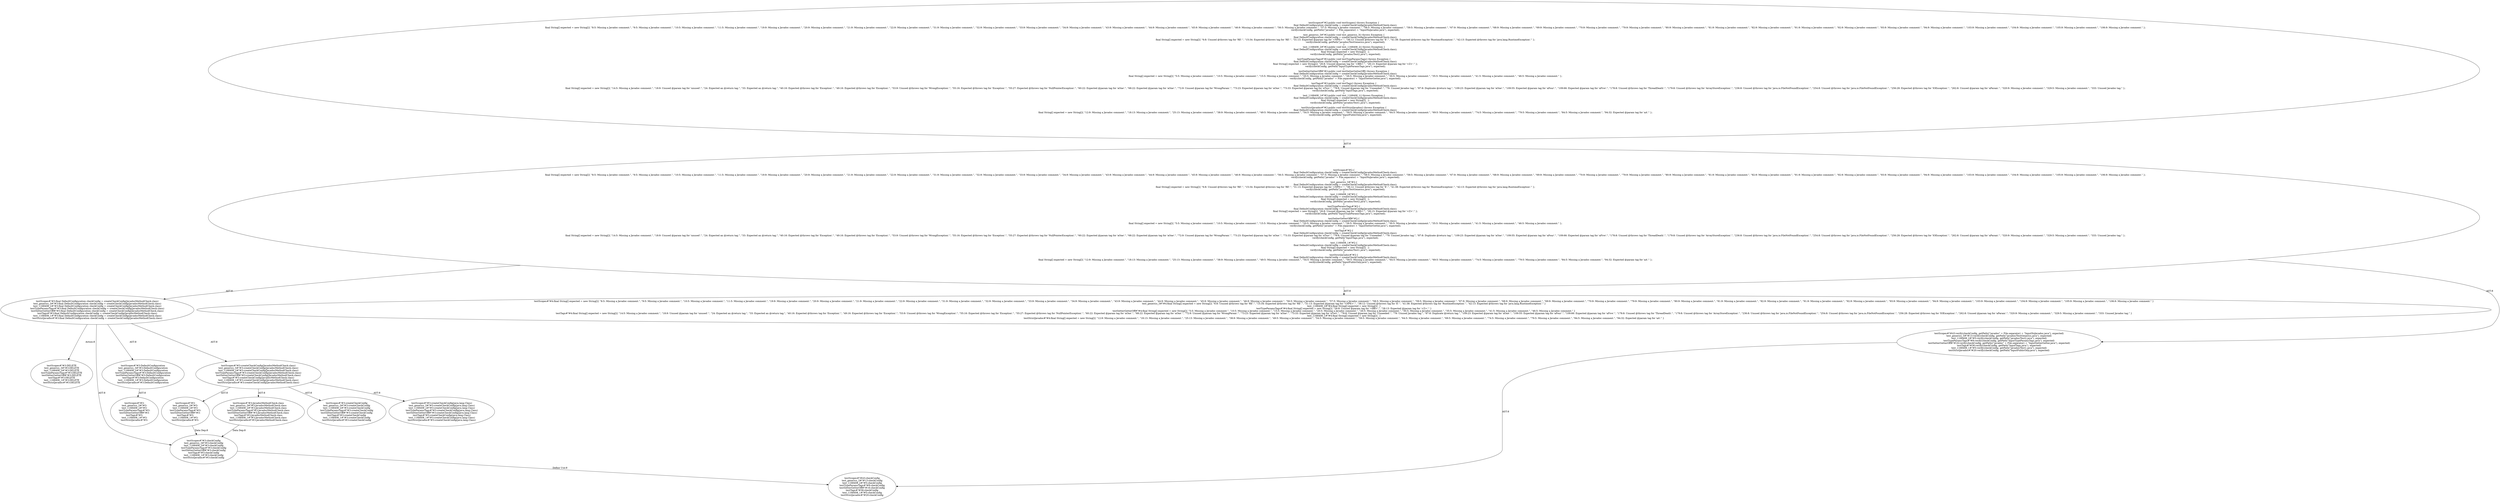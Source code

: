digraph "Pattern" {
0 [label="testScopes#?#3:DELETE
test_generics_3#?#3:DELETE
test_1168408_2#?#3:DELETE
testTypeParamsTags#?#3:DELETE
testSetterGetterOff#?#3:DELETE
testTags#?#3:DELETE
test_1168408_1#?#3:DELETE
testStrictJavadoc#?#3:DELETE" shape=ellipse]
1 [label="testScopes#?#3:final DefaultConfiguration checkConfig = createCheckConfig(JavadocMethodCheck.class)
test_generics_3#?#3:final DefaultConfiguration checkConfig = createCheckConfig(JavadocMethodCheck.class)
test_1168408_2#?#3:final DefaultConfiguration checkConfig = createCheckConfig(JavadocMethodCheck.class)
testTypeParamsTags#?#3:final DefaultConfiguration checkConfig = createCheckConfig(JavadocMethodCheck.class)
testSetterGetterOff#?#3:final DefaultConfiguration checkConfig = createCheckConfig(JavadocMethodCheck.class)
testTags#?#3:final DefaultConfiguration checkConfig = createCheckConfig(JavadocMethodCheck.class)
test_1168408_1#?#3:final DefaultConfiguration checkConfig = createCheckConfig(JavadocMethodCheck.class)
testStrictJavadoc#?#3:final DefaultConfiguration checkConfig = createCheckConfig(JavadocMethodCheck.class)" shape=ellipse]
2 [label="testScopes#?#2:\{
    final DefaultConfiguration checkConfig = createCheckConfig(JavadocMethodCheck.class);
    final String[] expected = new String[]\{ \"8:5: Missing a Javadoc comment.\", \"9:5: Missing a Javadoc comment.\", \"10:5: Missing a Javadoc comment.\", \"11:5: Missing a Javadoc comment.\", \"19:9: Missing a Javadoc comment.\", \"20:9: Missing a Javadoc comment.\", \"21:9: Missing a Javadoc comment.\", \"22:9: Missing a Javadoc comment.\", \"31:9: Missing a Javadoc comment.\", \"32:9: Missing a Javadoc comment.\", \"33:9: Missing a Javadoc comment.\", \"34:9: Missing a Javadoc comment.\", \"43:9: Missing a Javadoc comment.\", \"44:9: Missing a Javadoc comment.\", \"45:9: Missing a Javadoc comment.\", \"46:9: Missing a Javadoc comment.\", \"56:5: Missing a Javadoc comment.\", \"57:5: Missing a Javadoc comment.\", \"58:5: Missing a Javadoc comment.\", \"59:5: Missing a Javadoc comment.\", \"67:9: Missing a Javadoc comment.\", \"68:9: Missing a Javadoc comment.\", \"69:9: Missing a Javadoc comment.\", \"70:9: Missing a Javadoc comment.\", \"79:9: Missing a Javadoc comment.\", \"80:9: Missing a Javadoc comment.\", \"81:9: Missing a Javadoc comment.\", \"82:9: Missing a Javadoc comment.\", \"91:9: Missing a Javadoc comment.\", \"92:9: Missing a Javadoc comment.\", \"93:9: Missing a Javadoc comment.\", \"94:9: Missing a Javadoc comment.\", \"103:9: Missing a Javadoc comment.\", \"104:9: Missing a Javadoc comment.\", \"105:9: Missing a Javadoc comment.\", \"106:9: Missing a Javadoc comment.\" \};
    verify(checkConfig, getPath((\"javadoc\" + File.separator) + \"InputNoJavadoc.java\"), expected);
\}
test_generics_3#?#2:\{
    final DefaultConfiguration checkConfig = createCheckConfig(JavadocMethodCheck.class);
    final String[] expected = new String[]\{ \"6:8: Unused @throws tag for 'RE'.\", \"15:34: Expected @throws tag for 'RE'.\", \"31:13: Expected @param tag for '<NPE>'.\", \"38:12: Unused @throws tag for 'E'.\", \"41:38: Expected @throws tag for 'RuntimeException'.\", \"42:13: Expected @throws tag for 'java.lang.RuntimeException'.\" \};
    verify(checkConfig, getPath(\"javadoc/TestGenerics.java\"), expected);
\}
test_1168408_2#?#2:\{
    final DefaultConfiguration checkConfig = createCheckConfig(JavadocMethodCheck.class);
    final String[] expected = new String[]\{  \};
    verify(checkConfig, getPath(\"javadoc/Test2.java\"), expected);
\}
testTypeParamsTags#?#2:\{
    final DefaultConfiguration checkConfig = createCheckConfig(JavadocMethodCheck.class);
    final String[] expected = new String[]\{ \"26:8: Unused @param tag for '<BB>'.\", \"28:13: Expected @param tag for '<Z>'.\" \};
    verify(checkConfig, getPath(\"InputTypeParamsTags.java\"), expected);
\}
testSetterGetterOff#?#2:\{
    final DefaultConfiguration checkConfig = createCheckConfig(JavadocMethodCheck.class);
    final String[] expected = new String[]\{ \"5:5: Missing a Javadoc comment.\", \"10:5: Missing a Javadoc comment.\", \"15:5: Missing a Javadoc comment.\", \"20:5: Missing a Javadoc comment.\", \"26:5: Missing a Javadoc comment.\", \"30:5: Missing a Javadoc comment.\", \"35:5: Missing a Javadoc comment.\", \"41:5: Missing a Javadoc comment.\", \"46:5: Missing a Javadoc comment.\" \};
    verify(checkConfig, getPath((\"javadoc\" + File.separator) + \"InputSetterGetter.java\"), expected);
\}
testTags#?#2:\{
    final DefaultConfiguration checkConfig = createCheckConfig(JavadocMethodCheck.class);
    final String[] expected = new String[]\{ \"14:5: Missing a Javadoc comment.\", \"18:9: Unused @param tag for 'unused'.\", \"24: Expected an @return tag.\", \"33: Expected an @return tag.\", \"40:16: Expected @throws tag for 'Exception'.\", \"49:16: Expected @throws tag for 'Exception'.\", \"53:9: Unused @throws tag for 'WrongException'.\", \"55:16: Expected @throws tag for 'Exception'.\", \"55:27: Expected @throws tag for 'NullPointerException'.\", \"60:22: Expected @param tag for 'aOne'.\", \"68:22: Expected @param tag for 'aOne'.\", \"72:9: Unused @param tag for 'WrongParam'.\", \"73:23: Expected @param tag for 'aOne'.\", \"73:33: Expected @param tag for 'aTwo'.\", \"78:8: Unused @param tag for 'Unneeded'.\", \"79: Unused Javadoc tag.\", \"87:8: Duplicate @return tag.\", \"109:23: Expected @param tag for 'aOne'.\", \"109:55: Expected @param tag for 'aFour'.\", \"109:66: Expected @param tag for 'aFive'.\", \"178:8: Unused @throws tag for 'ThreadDeath'.\", \"179:8: Unused @throws tag for 'ArrayStoreException'.\", \"236:8: Unused @throws tag for 'java.io.FileNotFoundException'.\", \"254:8: Unused @throws tag for 'java.io.FileNotFoundException'.\", \"256:28: Expected @throws tag for 'IOException'.\", \"262:8: Unused @param tag for 'aParam'.\", \"320:9: Missing a Javadoc comment.\", \"329:5: Missing a Javadoc comment.\", \"333: Unused Javadoc tag.\" \};
    verify(checkConfig, getPath(\"InputTags.java\"), expected);
\}
test_1168408_1#?#2:\{
    final DefaultConfiguration checkConfig = createCheckConfig(JavadocMethodCheck.class);
    final String[] expected = new String[]\{  \};
    verify(checkConfig, getPath(\"javadoc/Test1.java\"), expected);
\}
testStrictJavadoc#?#2:\{
    final DefaultConfiguration checkConfig = createCheckConfig(JavadocMethodCheck.class);
    final String[] expected = new String[]\{ \"12:9: Missing a Javadoc comment.\", \"18:13: Missing a Javadoc comment.\", \"25:13: Missing a Javadoc comment.\", \"38:9: Missing a Javadoc comment.\", \"49:5: Missing a Javadoc comment.\", \"54:5: Missing a Javadoc comment.\", \"59:5: Missing a Javadoc comment.\", \"64:5: Missing a Javadoc comment.\", \"69:5: Missing a Javadoc comment.\", \"74:5: Missing a Javadoc comment.\", \"79:5: Missing a Javadoc comment.\", \"84:5: Missing a Javadoc comment.\", \"94:32: Expected @param tag for 'aA'.\" \};
    verify(checkConfig, getPath(\"InputPublicOnly.java\"), expected);
\}" shape=ellipse]
3 [label="testScopes#?#2:public void testScopes() throws Exception \{
    final DefaultConfiguration checkConfig = createCheckConfig(JavadocMethodCheck.class);
    final String[] expected = new String[]\{ \"8:5: Missing a Javadoc comment.\", \"9:5: Missing a Javadoc comment.\", \"10:5: Missing a Javadoc comment.\", \"11:5: Missing a Javadoc comment.\", \"19:9: Missing a Javadoc comment.\", \"20:9: Missing a Javadoc comment.\", \"21:9: Missing a Javadoc comment.\", \"22:9: Missing a Javadoc comment.\", \"31:9: Missing a Javadoc comment.\", \"32:9: Missing a Javadoc comment.\", \"33:9: Missing a Javadoc comment.\", \"34:9: Missing a Javadoc comment.\", \"43:9: Missing a Javadoc comment.\", \"44:9: Missing a Javadoc comment.\", \"45:9: Missing a Javadoc comment.\", \"46:9: Missing a Javadoc comment.\", \"56:5: Missing a Javadoc comment.\", \"57:5: Missing a Javadoc comment.\", \"58:5: Missing a Javadoc comment.\", \"59:5: Missing a Javadoc comment.\", \"67:9: Missing a Javadoc comment.\", \"68:9: Missing a Javadoc comment.\", \"69:9: Missing a Javadoc comment.\", \"70:9: Missing a Javadoc comment.\", \"79:9: Missing a Javadoc comment.\", \"80:9: Missing a Javadoc comment.\", \"81:9: Missing a Javadoc comment.\", \"82:9: Missing a Javadoc comment.\", \"91:9: Missing a Javadoc comment.\", \"92:9: Missing a Javadoc comment.\", \"93:9: Missing a Javadoc comment.\", \"94:9: Missing a Javadoc comment.\", \"103:9: Missing a Javadoc comment.\", \"104:9: Missing a Javadoc comment.\", \"105:9: Missing a Javadoc comment.\", \"106:9: Missing a Javadoc comment.\" \};
    verify(checkConfig, getPath((\"javadoc\" + File.separator) + \"InputNoJavadoc.java\"), expected);
\}
test_generics_3#?#2:public void test_generics_3() throws Exception \{
    final DefaultConfiguration checkConfig = createCheckConfig(JavadocMethodCheck.class);
    final String[] expected = new String[]\{ \"6:8: Unused @throws tag for 'RE'.\", \"15:34: Expected @throws tag for 'RE'.\", \"31:13: Expected @param tag for '<NPE>'.\", \"38:12: Unused @throws tag for 'E'.\", \"41:38: Expected @throws tag for 'RuntimeException'.\", \"42:13: Expected @throws tag for 'java.lang.RuntimeException'.\" \};
    verify(checkConfig, getPath(\"javadoc/TestGenerics.java\"), expected);
\}
test_1168408_2#?#2:public void test_1168408_2() throws Exception \{
    final DefaultConfiguration checkConfig = createCheckConfig(JavadocMethodCheck.class);
    final String[] expected = new String[]\{  \};
    verify(checkConfig, getPath(\"javadoc/Test2.java\"), expected);
\}
testTypeParamsTags#?#2:public void testTypeParamsTags() throws Exception \{
    final DefaultConfiguration checkConfig = createCheckConfig(JavadocMethodCheck.class);
    final String[] expected = new String[]\{ \"26:8: Unused @param tag for '<BB>'.\", \"28:13: Expected @param tag for '<Z>'.\" \};
    verify(checkConfig, getPath(\"InputTypeParamsTags.java\"), expected);
\}
testSetterGetterOff#?#2:public void testSetterGetterOff() throws Exception \{
    final DefaultConfiguration checkConfig = createCheckConfig(JavadocMethodCheck.class);
    final String[] expected = new String[]\{ \"5:5: Missing a Javadoc comment.\", \"10:5: Missing a Javadoc comment.\", \"15:5: Missing a Javadoc comment.\", \"20:5: Missing a Javadoc comment.\", \"26:5: Missing a Javadoc comment.\", \"30:5: Missing a Javadoc comment.\", \"35:5: Missing a Javadoc comment.\", \"41:5: Missing a Javadoc comment.\", \"46:5: Missing a Javadoc comment.\" \};
    verify(checkConfig, getPath((\"javadoc\" + File.separator) + \"InputSetterGetter.java\"), expected);
\}
testTags#?#2:public void testTags() throws Exception \{
    final DefaultConfiguration checkConfig = createCheckConfig(JavadocMethodCheck.class);
    final String[] expected = new String[]\{ \"14:5: Missing a Javadoc comment.\", \"18:9: Unused @param tag for 'unused'.\", \"24: Expected an @return tag.\", \"33: Expected an @return tag.\", \"40:16: Expected @throws tag for 'Exception'.\", \"49:16: Expected @throws tag for 'Exception'.\", \"53:9: Unused @throws tag for 'WrongException'.\", \"55:16: Expected @throws tag for 'Exception'.\", \"55:27: Expected @throws tag for 'NullPointerException'.\", \"60:22: Expected @param tag for 'aOne'.\", \"68:22: Expected @param tag for 'aOne'.\", \"72:9: Unused @param tag for 'WrongParam'.\", \"73:23: Expected @param tag for 'aOne'.\", \"73:33: Expected @param tag for 'aTwo'.\", \"78:8: Unused @param tag for 'Unneeded'.\", \"79: Unused Javadoc tag.\", \"87:8: Duplicate @return tag.\", \"109:23: Expected @param tag for 'aOne'.\", \"109:55: Expected @param tag for 'aFour'.\", \"109:66: Expected @param tag for 'aFive'.\", \"178:8: Unused @throws tag for 'ThreadDeath'.\", \"179:8: Unused @throws tag for 'ArrayStoreException'.\", \"236:8: Unused @throws tag for 'java.io.FileNotFoundException'.\", \"254:8: Unused @throws tag for 'java.io.FileNotFoundException'.\", \"256:28: Expected @throws tag for 'IOException'.\", \"262:8: Unused @param tag for 'aParam'.\", \"320:9: Missing a Javadoc comment.\", \"329:5: Missing a Javadoc comment.\", \"333: Unused Javadoc tag.\" \};
    verify(checkConfig, getPath(\"InputTags.java\"), expected);
\}
test_1168408_1#?#2:public void test_1168408_1() throws Exception \{
    final DefaultConfiguration checkConfig = createCheckConfig(JavadocMethodCheck.class);
    final String[] expected = new String[]\{  \};
    verify(checkConfig, getPath(\"javadoc/Test1.java\"), expected);
\}
testStrictJavadoc#?#2:public void testStrictJavadoc() throws Exception \{
    final DefaultConfiguration checkConfig = createCheckConfig(JavadocMethodCheck.class);
    final String[] expected = new String[]\{ \"12:9: Missing a Javadoc comment.\", \"18:13: Missing a Javadoc comment.\", \"25:13: Missing a Javadoc comment.\", \"38:9: Missing a Javadoc comment.\", \"49:5: Missing a Javadoc comment.\", \"54:5: Missing a Javadoc comment.\", \"59:5: Missing a Javadoc comment.\", \"64:5: Missing a Javadoc comment.\", \"69:5: Missing a Javadoc comment.\", \"74:5: Missing a Javadoc comment.\", \"79:5: Missing a Javadoc comment.\", \"84:5: Missing a Javadoc comment.\", \"94:32: Expected @param tag for 'aA'.\" \};
    verify(checkConfig, getPath(\"InputPublicOnly.java\"), expected);
\}" shape=ellipse]
4 [label="testScopes#?#4:final String[] expected = new String[]\{ \"8:5: Missing a Javadoc comment.\", \"9:5: Missing a Javadoc comment.\", \"10:5: Missing a Javadoc comment.\", \"11:5: Missing a Javadoc comment.\", \"19:9: Missing a Javadoc comment.\", \"20:9: Missing a Javadoc comment.\", \"21:9: Missing a Javadoc comment.\", \"22:9: Missing a Javadoc comment.\", \"31:9: Missing a Javadoc comment.\", \"32:9: Missing a Javadoc comment.\", \"33:9: Missing a Javadoc comment.\", \"34:9: Missing a Javadoc comment.\", \"43:9: Missing a Javadoc comment.\", \"44:9: Missing a Javadoc comment.\", \"45:9: Missing a Javadoc comment.\", \"46:9: Missing a Javadoc comment.\", \"56:5: Missing a Javadoc comment.\", \"57:5: Missing a Javadoc comment.\", \"58:5: Missing a Javadoc comment.\", \"59:5: Missing a Javadoc comment.\", \"67:9: Missing a Javadoc comment.\", \"68:9: Missing a Javadoc comment.\", \"69:9: Missing a Javadoc comment.\", \"70:9: Missing a Javadoc comment.\", \"79:9: Missing a Javadoc comment.\", \"80:9: Missing a Javadoc comment.\", \"81:9: Missing a Javadoc comment.\", \"82:9: Missing a Javadoc comment.\", \"91:9: Missing a Javadoc comment.\", \"92:9: Missing a Javadoc comment.\", \"93:9: Missing a Javadoc comment.\", \"94:9: Missing a Javadoc comment.\", \"103:9: Missing a Javadoc comment.\", \"104:9: Missing a Javadoc comment.\", \"105:9: Missing a Javadoc comment.\", \"106:9: Missing a Javadoc comment.\" \}
test_generics_3#?#4:final String[] expected = new String[]\{ \"6:8: Unused @throws tag for 'RE'.\", \"15:34: Expected @throws tag for 'RE'.\", \"31:13: Expected @param tag for '<NPE>'.\", \"38:12: Unused @throws tag for 'E'.\", \"41:38: Expected @throws tag for 'RuntimeException'.\", \"42:13: Expected @throws tag for 'java.lang.RuntimeException'.\" \}
test_1168408_2#?#4:final String[] expected = new String[]\{  \}
testTypeParamsTags#?#4:final String[] expected = new String[]\{ \"26:8: Unused @param tag for '<BB>'.\", \"28:13: Expected @param tag for '<Z>'.\" \}
testSetterGetterOff#?#4:final String[] expected = new String[]\{ \"5:5: Missing a Javadoc comment.\", \"10:5: Missing a Javadoc comment.\", \"15:5: Missing a Javadoc comment.\", \"20:5: Missing a Javadoc comment.\", \"26:5: Missing a Javadoc comment.\", \"30:5: Missing a Javadoc comment.\", \"35:5: Missing a Javadoc comment.\", \"41:5: Missing a Javadoc comment.\", \"46:5: Missing a Javadoc comment.\" \}
testTags#?#4:final String[] expected = new String[]\{ \"14:5: Missing a Javadoc comment.\", \"18:9: Unused @param tag for 'unused'.\", \"24: Expected an @return tag.\", \"33: Expected an @return tag.\", \"40:16: Expected @throws tag for 'Exception'.\", \"49:16: Expected @throws tag for 'Exception'.\", \"53:9: Unused @throws tag for 'WrongException'.\", \"55:16: Expected @throws tag for 'Exception'.\", \"55:27: Expected @throws tag for 'NullPointerException'.\", \"60:22: Expected @param tag for 'aOne'.\", \"68:22: Expected @param tag for 'aOne'.\", \"72:9: Unused @param tag for 'WrongParam'.\", \"73:23: Expected @param tag for 'aOne'.\", \"73:33: Expected @param tag for 'aTwo'.\", \"78:8: Unused @param tag for 'Unneeded'.\", \"79: Unused Javadoc tag.\", \"87:8: Duplicate @return tag.\", \"109:23: Expected @param tag for 'aOne'.\", \"109:55: Expected @param tag for 'aFour'.\", \"109:66: Expected @param tag for 'aFive'.\", \"178:8: Unused @throws tag for 'ThreadDeath'.\", \"179:8: Unused @throws tag for 'ArrayStoreException'.\", \"236:8: Unused @throws tag for 'java.io.FileNotFoundException'.\", \"254:8: Unused @throws tag for 'java.io.FileNotFoundException'.\", \"256:28: Expected @throws tag for 'IOException'.\", \"262:8: Unused @param tag for 'aParam'.\", \"320:9: Missing a Javadoc comment.\", \"329:5: Missing a Javadoc comment.\", \"333: Unused Javadoc tag.\" \}
test_1168408_1#?#4:final String[] expected = new String[]\{  \}
testStrictJavadoc#?#4:final String[] expected = new String[]\{ \"12:9: Missing a Javadoc comment.\", \"18:13: Missing a Javadoc comment.\", \"25:13: Missing a Javadoc comment.\", \"38:9: Missing a Javadoc comment.\", \"49:5: Missing a Javadoc comment.\", \"54:5: Missing a Javadoc comment.\", \"59:5: Missing a Javadoc comment.\", \"64:5: Missing a Javadoc comment.\", \"69:5: Missing a Javadoc comment.\", \"74:5: Missing a Javadoc comment.\", \"79:5: Missing a Javadoc comment.\", \"84:5: Missing a Javadoc comment.\", \"94:32: Expected @param tag for 'aA'.\" \}" shape=ellipse]
5 [label="testScopes#?#43:verify(checkConfig, getPath((\"javadoc\" + File.separator) + \"InputNoJavadoc.java\"), expected)
test_generics_3#?#13:verify(checkConfig, getPath(\"javadoc/TestGenerics.java\"), expected)
test_1168408_2#?#5:verify(checkConfig, getPath(\"javadoc/Test2.java\"), expected)
testTypeParamsTags#?#8:verify(checkConfig, getPath(\"InputTypeParamsTags.java\"), expected)
testSetterGetterOff#?#16:verify(checkConfig, getPath((\"javadoc\" + File.separator) + \"InputSetterGetter.java\"), expected)
testTags#?#36:verify(checkConfig, getPath(\"InputTags.java\"), expected)
test_1168408_1#?#5:verify(checkConfig, getPath(\"javadoc/Test1.java\"), expected)
testStrictJavadoc#?#20:verify(checkConfig, getPath(\"InputPublicOnly.java\"), expected)" shape=ellipse]
6 [label="testScopes#?#3:checkConfig
test_generics_3#?#3:checkConfig
test_1168408_2#?#3:checkConfig
testTypeParamsTags#?#3:checkConfig
testSetterGetterOff#?#3:checkConfig
testTags#?#3:checkConfig
test_1168408_1#?#3:checkConfig
testStrictJavadoc#?#3:checkConfig" shape=ellipse]
7 [label="testScopes#?#3:
test_generics_3#?#3:
test_1168408_2#?#3:
testTypeParamsTags#?#3:
testSetterGetterOff#?#3:
testTags#?#3:
test_1168408_1#?#3:
testStrictJavadoc#?#3:" shape=ellipse]
8 [label="testScopes#?#3:JavadocMethodCheck.class
test_generics_3#?#3:JavadocMethodCheck.class
test_1168408_2#?#3:JavadocMethodCheck.class
testTypeParamsTags#?#3:JavadocMethodCheck.class
testSetterGetterOff#?#3:JavadocMethodCheck.class
testTags#?#3:JavadocMethodCheck.class
test_1168408_1#?#3:JavadocMethodCheck.class
testStrictJavadoc#?#3:JavadocMethodCheck.class" shape=ellipse]
9 [label="testScopes#?#43:checkConfig
test_generics_3#?#13:checkConfig
test_1168408_2#?#5:checkConfig
testTypeParamsTags#?#8:checkConfig
testSetterGetterOff#?#16:checkConfig
testTags#?#36:checkConfig
test_1168408_1#?#5:checkConfig
testStrictJavadoc#?#20:checkConfig" shape=ellipse]
10 [label="testScopes#?#3:DefaultConfiguration
test_generics_3#?#3:DefaultConfiguration
test_1168408_2#?#3:DefaultConfiguration
testTypeParamsTags#?#3:DefaultConfiguration
testSetterGetterOff#?#3:DefaultConfiguration
testTags#?#3:DefaultConfiguration
test_1168408_1#?#3:DefaultConfiguration
testStrictJavadoc#?#3:DefaultConfiguration" shape=ellipse]
11 [label="testScopes#?#3:
test_generics_3#?#3:
test_1168408_2#?#3:
testTypeParamsTags#?#3:
testSetterGetterOff#?#3:
testTags#?#3:
test_1168408_1#?#3:
testStrictJavadoc#?#3:" shape=ellipse]
12 [label="testScopes#?#3:createCheckConfig(JavadocMethodCheck.class)
test_generics_3#?#3:createCheckConfig(JavadocMethodCheck.class)
test_1168408_2#?#3:createCheckConfig(JavadocMethodCheck.class)
testTypeParamsTags#?#3:createCheckConfig(JavadocMethodCheck.class)
testSetterGetterOff#?#3:createCheckConfig(JavadocMethodCheck.class)
testTags#?#3:createCheckConfig(JavadocMethodCheck.class)
test_1168408_1#?#3:createCheckConfig(JavadocMethodCheck.class)
testStrictJavadoc#?#3:createCheckConfig(JavadocMethodCheck.class)" shape=ellipse]
13 [label="testScopes#?#3:createCheckConfig
test_generics_3#?#3:createCheckConfig
test_1168408_2#?#3:createCheckConfig
testTypeParamsTags#?#3:createCheckConfig
testSetterGetterOff#?#3:createCheckConfig
testTags#?#3:createCheckConfig
test_1168408_1#?#3:createCheckConfig
testStrictJavadoc#?#3:createCheckConfig" shape=ellipse]
14 [label="testScopes#?#3:createCheckConfig(java.lang.Class)
test_generics_3#?#3:createCheckConfig(java.lang.Class)
test_1168408_2#?#3:createCheckConfig(java.lang.Class)
testTypeParamsTags#?#3:createCheckConfig(java.lang.Class)
testSetterGetterOff#?#3:createCheckConfig(java.lang.Class)
testTags#?#3:createCheckConfig(java.lang.Class)
test_1168408_1#?#3:createCheckConfig(java.lang.Class)
testStrictJavadoc#?#3:createCheckConfig(java.lang.Class)" shape=ellipse]
1 -> 0 [label="Action:8"];
1 -> 6 [label="AST:8"];
1 -> 10 [label="AST:8"];
1 -> 12 [label="AST:8"];
2 -> 1 [label="AST:8"];
2 -> 4 [label="AST:8"];
2 -> 5 [label="AST:8"];
3 -> 2 [label="AST:8"];
5 -> 9 [label="AST:8"];
6 -> 9 [label="Define Use:8"];
7 -> 6 [label="Data Dep:8"];
8 -> 6 [label="Data Dep:8"];
10 -> 11 [label="AST:8"];
12 -> 7 [label="AST:8"];
12 -> 8 [label="AST:8"];
12 -> 13 [label="AST:8"];
12 -> 14 [label="AST:8"];
}